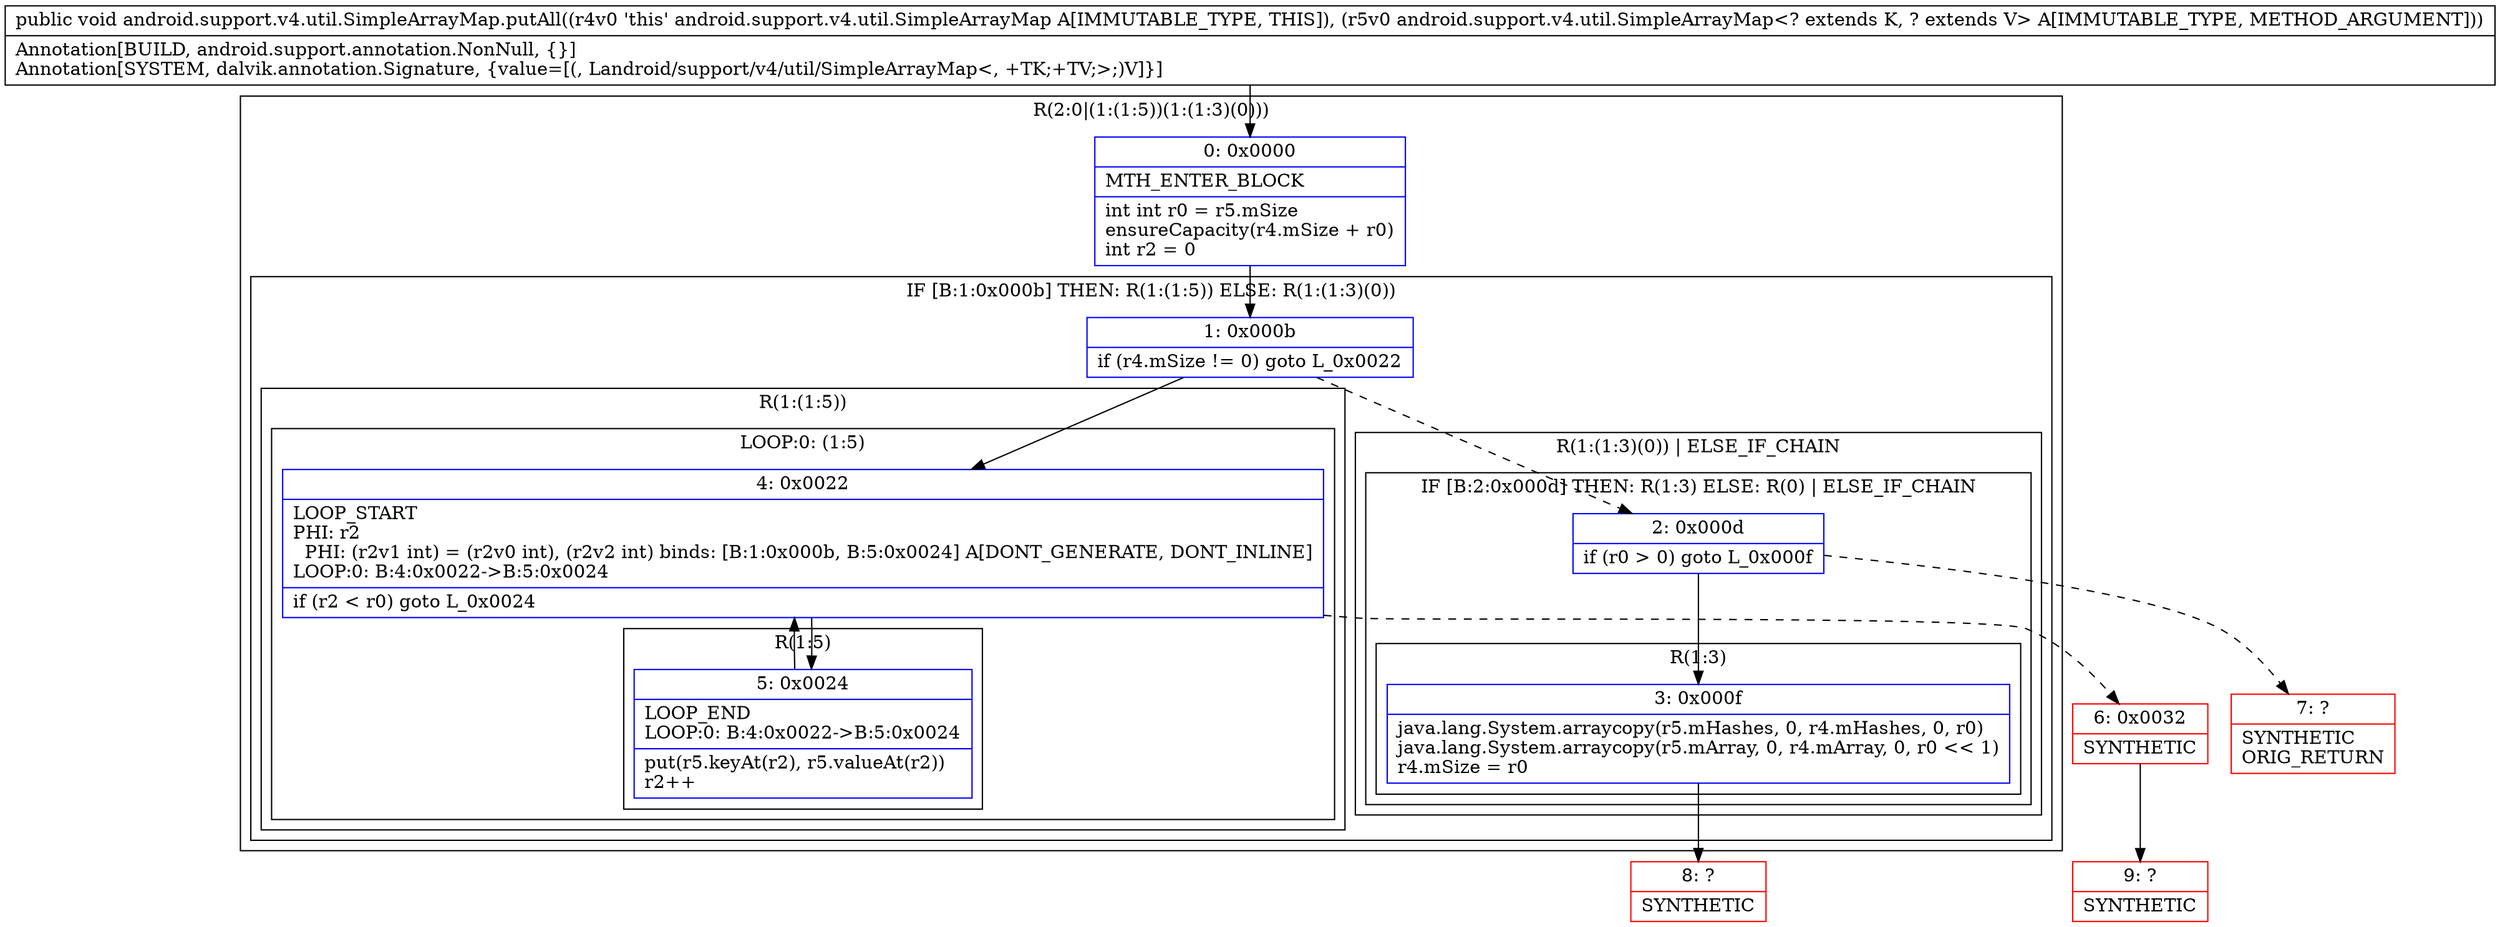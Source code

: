 digraph "CFG forandroid.support.v4.util.SimpleArrayMap.putAll(Landroid\/support\/v4\/util\/SimpleArrayMap;)V" {
subgraph cluster_Region_1335942601 {
label = "R(2:0|(1:(1:5))(1:(1:3)(0)))";
node [shape=record,color=blue];
Node_0 [shape=record,label="{0\:\ 0x0000|MTH_ENTER_BLOCK\l|int int r0 = r5.mSize\lensureCapacity(r4.mSize + r0)\lint r2 = 0\l}"];
subgraph cluster_IfRegion_1664184115 {
label = "IF [B:1:0x000b] THEN: R(1:(1:5)) ELSE: R(1:(1:3)(0))";
node [shape=record,color=blue];
Node_1 [shape=record,label="{1\:\ 0x000b|if (r4.mSize != 0) goto L_0x0022\l}"];
subgraph cluster_Region_2093029662 {
label = "R(1:(1:5))";
node [shape=record,color=blue];
subgraph cluster_LoopRegion_721185495 {
label = "LOOP:0: (1:5)";
node [shape=record,color=blue];
Node_4 [shape=record,label="{4\:\ 0x0022|LOOP_START\lPHI: r2 \l  PHI: (r2v1 int) = (r2v0 int), (r2v2 int) binds: [B:1:0x000b, B:5:0x0024] A[DONT_GENERATE, DONT_INLINE]\lLOOP:0: B:4:0x0022\-\>B:5:0x0024\l|if (r2 \< r0) goto L_0x0024\l}"];
subgraph cluster_Region_1392699246 {
label = "R(1:5)";
node [shape=record,color=blue];
Node_5 [shape=record,label="{5\:\ 0x0024|LOOP_END\lLOOP:0: B:4:0x0022\-\>B:5:0x0024\l|put(r5.keyAt(r2), r5.valueAt(r2))\lr2++\l}"];
}
}
}
subgraph cluster_Region_1638901122 {
label = "R(1:(1:3)(0)) | ELSE_IF_CHAIN\l";
node [shape=record,color=blue];
subgraph cluster_IfRegion_699399855 {
label = "IF [B:2:0x000d] THEN: R(1:3) ELSE: R(0) | ELSE_IF_CHAIN\l";
node [shape=record,color=blue];
Node_2 [shape=record,label="{2\:\ 0x000d|if (r0 \> 0) goto L_0x000f\l}"];
subgraph cluster_Region_444936034 {
label = "R(1:3)";
node [shape=record,color=blue];
Node_3 [shape=record,label="{3\:\ 0x000f|java.lang.System.arraycopy(r5.mHashes, 0, r4.mHashes, 0, r0)\ljava.lang.System.arraycopy(r5.mArray, 0, r4.mArray, 0, r0 \<\< 1)\lr4.mSize = r0\l}"];
}
subgraph cluster_Region_1232376866 {
label = "R(0)";
node [shape=record,color=blue];
}
}
}
}
}
Node_6 [shape=record,color=red,label="{6\:\ 0x0032|SYNTHETIC\l}"];
Node_7 [shape=record,color=red,label="{7\:\ ?|SYNTHETIC\lORIG_RETURN\l}"];
Node_8 [shape=record,color=red,label="{8\:\ ?|SYNTHETIC\l}"];
Node_9 [shape=record,color=red,label="{9\:\ ?|SYNTHETIC\l}"];
MethodNode[shape=record,label="{public void android.support.v4.util.SimpleArrayMap.putAll((r4v0 'this' android.support.v4.util.SimpleArrayMap A[IMMUTABLE_TYPE, THIS]), (r5v0 android.support.v4.util.SimpleArrayMap\<? extends K, ? extends V\> A[IMMUTABLE_TYPE, METHOD_ARGUMENT]))  | Annotation[BUILD, android.support.annotation.NonNull, \{\}]\lAnnotation[SYSTEM, dalvik.annotation.Signature, \{value=[(, Landroid\/support\/v4\/util\/SimpleArrayMap\<, +TK;+TV;\>;)V]\}]\l}"];
MethodNode -> Node_0;
Node_0 -> Node_1;
Node_1 -> Node_2[style=dashed];
Node_1 -> Node_4;
Node_4 -> Node_5;
Node_4 -> Node_6[style=dashed];
Node_5 -> Node_4;
Node_2 -> Node_3;
Node_2 -> Node_7[style=dashed];
Node_3 -> Node_8;
Node_6 -> Node_9;
}

